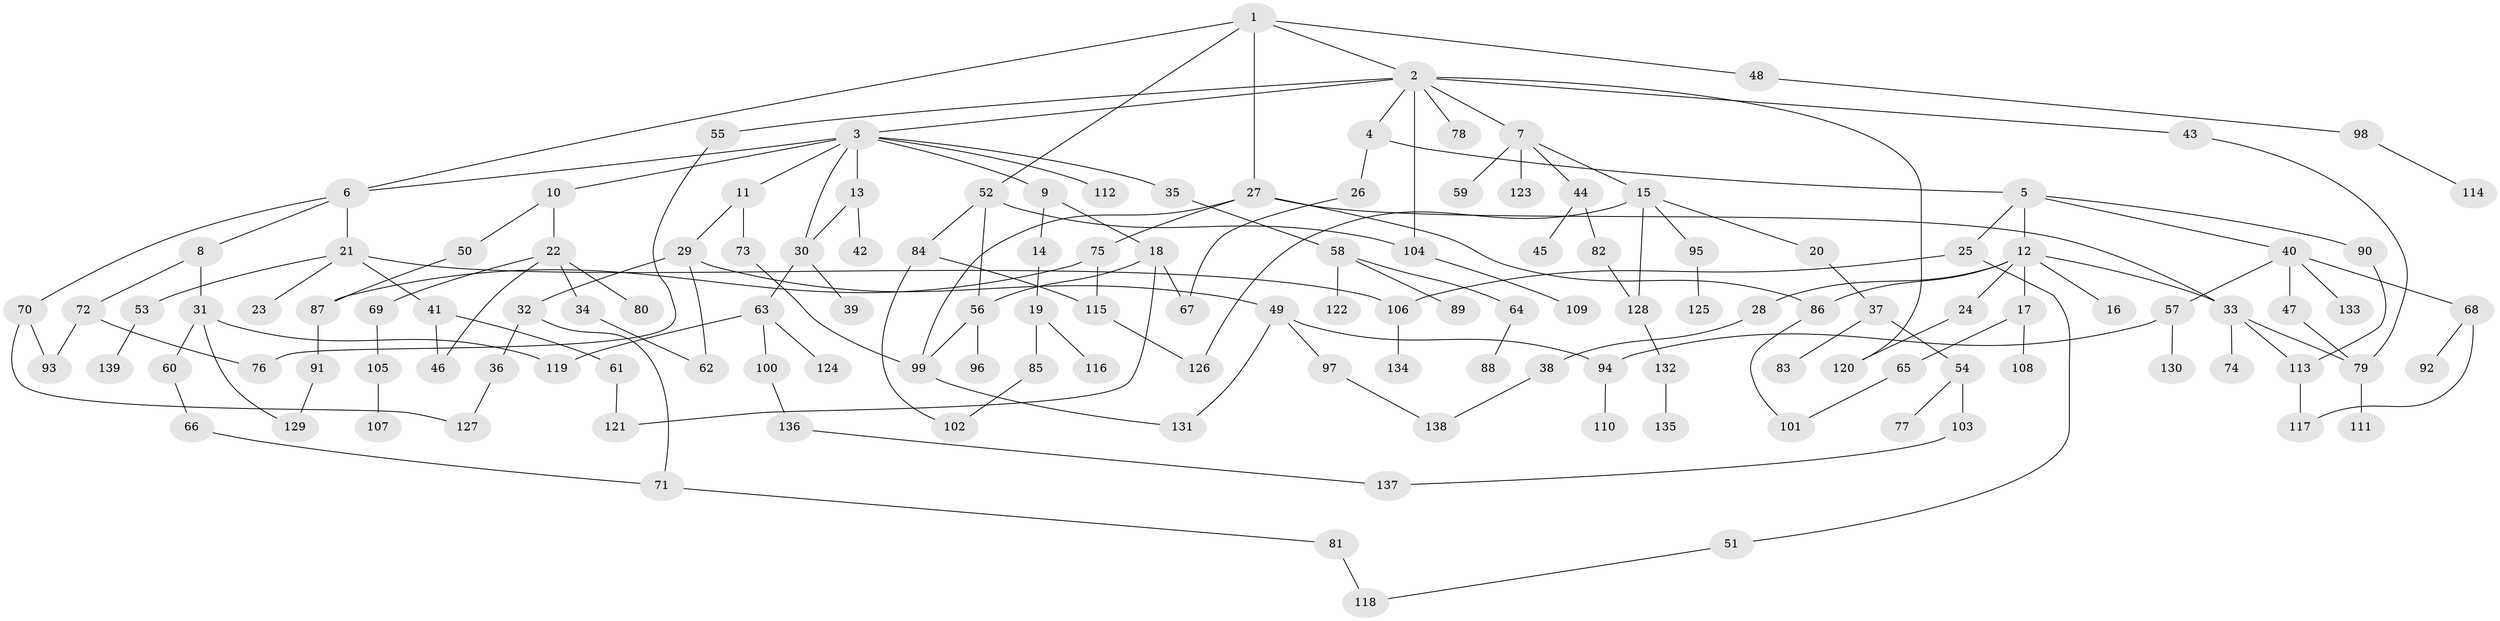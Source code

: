 // Generated by graph-tools (version 1.1) at 2025/13/03/09/25 04:13:17]
// undirected, 139 vertices, 173 edges
graph export_dot {
graph [start="1"]
  node [color=gray90,style=filled];
  1;
  2;
  3;
  4;
  5;
  6;
  7;
  8;
  9;
  10;
  11;
  12;
  13;
  14;
  15;
  16;
  17;
  18;
  19;
  20;
  21;
  22;
  23;
  24;
  25;
  26;
  27;
  28;
  29;
  30;
  31;
  32;
  33;
  34;
  35;
  36;
  37;
  38;
  39;
  40;
  41;
  42;
  43;
  44;
  45;
  46;
  47;
  48;
  49;
  50;
  51;
  52;
  53;
  54;
  55;
  56;
  57;
  58;
  59;
  60;
  61;
  62;
  63;
  64;
  65;
  66;
  67;
  68;
  69;
  70;
  71;
  72;
  73;
  74;
  75;
  76;
  77;
  78;
  79;
  80;
  81;
  82;
  83;
  84;
  85;
  86;
  87;
  88;
  89;
  90;
  91;
  92;
  93;
  94;
  95;
  96;
  97;
  98;
  99;
  100;
  101;
  102;
  103;
  104;
  105;
  106;
  107;
  108;
  109;
  110;
  111;
  112;
  113;
  114;
  115;
  116;
  117;
  118;
  119;
  120;
  121;
  122;
  123;
  124;
  125;
  126;
  127;
  128;
  129;
  130;
  131;
  132;
  133;
  134;
  135;
  136;
  137;
  138;
  139;
  1 -- 2;
  1 -- 6;
  1 -- 27;
  1 -- 48;
  1 -- 52;
  2 -- 3;
  2 -- 4;
  2 -- 7;
  2 -- 43;
  2 -- 55;
  2 -- 78;
  2 -- 104;
  2 -- 120;
  3 -- 9;
  3 -- 10;
  3 -- 11;
  3 -- 13;
  3 -- 30;
  3 -- 35;
  3 -- 112;
  3 -- 6;
  4 -- 5;
  4 -- 26;
  5 -- 12;
  5 -- 25;
  5 -- 40;
  5 -- 90;
  6 -- 8;
  6 -- 21;
  6 -- 70;
  7 -- 15;
  7 -- 44;
  7 -- 59;
  7 -- 123;
  8 -- 31;
  8 -- 72;
  9 -- 14;
  9 -- 18;
  10 -- 22;
  10 -- 50;
  11 -- 29;
  11 -- 73;
  12 -- 16;
  12 -- 17;
  12 -- 24;
  12 -- 28;
  12 -- 86;
  12 -- 33;
  13 -- 42;
  13 -- 30;
  14 -- 19;
  15 -- 20;
  15 -- 95;
  15 -- 128;
  15 -- 126;
  17 -- 65;
  17 -- 108;
  18 -- 67;
  18 -- 56;
  18 -- 121;
  19 -- 85;
  19 -- 116;
  20 -- 37;
  21 -- 23;
  21 -- 41;
  21 -- 53;
  21 -- 106;
  22 -- 34;
  22 -- 69;
  22 -- 80;
  22 -- 46;
  24 -- 120;
  25 -- 51;
  25 -- 106;
  26 -- 67;
  27 -- 33;
  27 -- 75;
  27 -- 86;
  27 -- 99;
  28 -- 38;
  29 -- 32;
  29 -- 49;
  29 -- 62;
  30 -- 39;
  30 -- 63;
  31 -- 60;
  31 -- 119;
  31 -- 129;
  32 -- 36;
  32 -- 71;
  33 -- 74;
  33 -- 113;
  33 -- 79;
  34 -- 62;
  35 -- 58;
  36 -- 127;
  37 -- 54;
  37 -- 83;
  38 -- 138;
  40 -- 47;
  40 -- 57;
  40 -- 68;
  40 -- 133;
  41 -- 46;
  41 -- 61;
  43 -- 79;
  44 -- 45;
  44 -- 82;
  47 -- 79;
  48 -- 98;
  49 -- 94;
  49 -- 97;
  49 -- 131;
  50 -- 87;
  51 -- 118;
  52 -- 56;
  52 -- 84;
  52 -- 104;
  53 -- 139;
  54 -- 77;
  54 -- 103;
  55 -- 76;
  56 -- 96;
  56 -- 99;
  57 -- 130;
  57 -- 94;
  58 -- 64;
  58 -- 89;
  58 -- 122;
  60 -- 66;
  61 -- 121;
  63 -- 100;
  63 -- 124;
  63 -- 119;
  64 -- 88;
  65 -- 101;
  66 -- 71;
  68 -- 92;
  68 -- 117;
  69 -- 105;
  70 -- 93;
  70 -- 127;
  71 -- 81;
  72 -- 93;
  72 -- 76;
  73 -- 99;
  75 -- 115;
  75 -- 87;
  79 -- 111;
  81 -- 118;
  82 -- 128;
  84 -- 102;
  84 -- 115;
  85 -- 102;
  86 -- 101;
  87 -- 91;
  90 -- 113;
  91 -- 129;
  94 -- 110;
  95 -- 125;
  97 -- 138;
  98 -- 114;
  99 -- 131;
  100 -- 136;
  103 -- 137;
  104 -- 109;
  105 -- 107;
  106 -- 134;
  113 -- 117;
  115 -- 126;
  128 -- 132;
  132 -- 135;
  136 -- 137;
}

